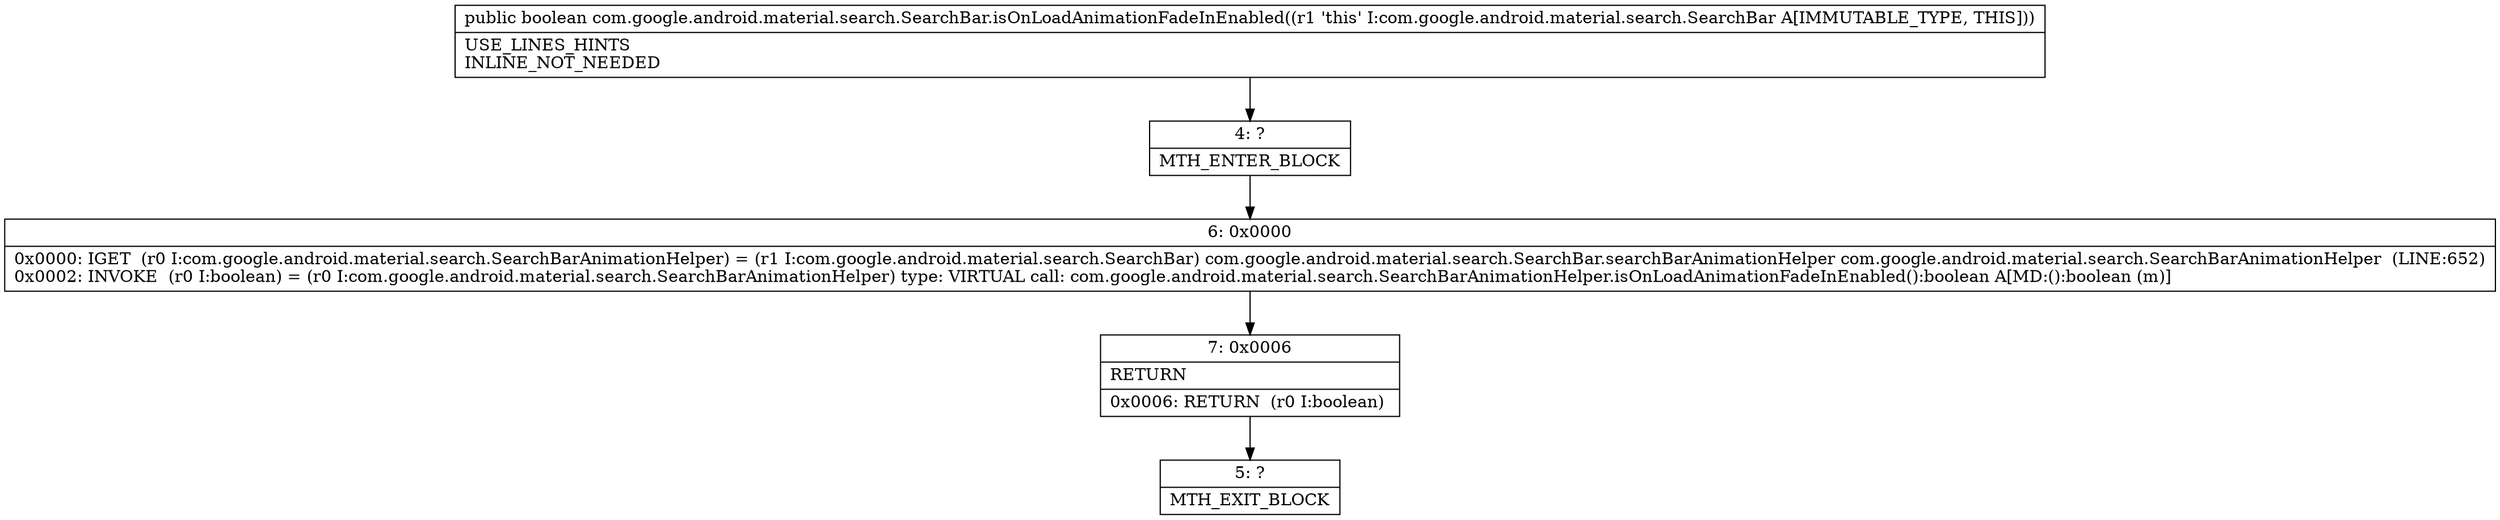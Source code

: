 digraph "CFG forcom.google.android.material.search.SearchBar.isOnLoadAnimationFadeInEnabled()Z" {
Node_4 [shape=record,label="{4\:\ ?|MTH_ENTER_BLOCK\l}"];
Node_6 [shape=record,label="{6\:\ 0x0000|0x0000: IGET  (r0 I:com.google.android.material.search.SearchBarAnimationHelper) = (r1 I:com.google.android.material.search.SearchBar) com.google.android.material.search.SearchBar.searchBarAnimationHelper com.google.android.material.search.SearchBarAnimationHelper  (LINE:652)\l0x0002: INVOKE  (r0 I:boolean) = (r0 I:com.google.android.material.search.SearchBarAnimationHelper) type: VIRTUAL call: com.google.android.material.search.SearchBarAnimationHelper.isOnLoadAnimationFadeInEnabled():boolean A[MD:():boolean (m)]\l}"];
Node_7 [shape=record,label="{7\:\ 0x0006|RETURN\l|0x0006: RETURN  (r0 I:boolean) \l}"];
Node_5 [shape=record,label="{5\:\ ?|MTH_EXIT_BLOCK\l}"];
MethodNode[shape=record,label="{public boolean com.google.android.material.search.SearchBar.isOnLoadAnimationFadeInEnabled((r1 'this' I:com.google.android.material.search.SearchBar A[IMMUTABLE_TYPE, THIS]))  | USE_LINES_HINTS\lINLINE_NOT_NEEDED\l}"];
MethodNode -> Node_4;Node_4 -> Node_6;
Node_6 -> Node_7;
Node_7 -> Node_5;
}

